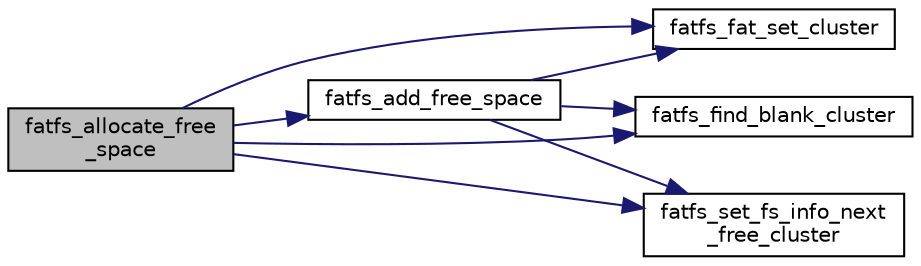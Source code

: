 digraph "fatfs_allocate_free_space"
{
 // LATEX_PDF_SIZE
  edge [fontname="Helvetica",fontsize="10",labelfontname="Helvetica",labelfontsize="10"];
  node [fontname="Helvetica",fontsize="10",shape=record];
  rankdir="LR";
  Node1 [label="fatfs_allocate_free\l_space",height=0.2,width=0.4,color="black", fillcolor="grey75", style="filled", fontcolor="black",tooltip=" "];
  Node1 -> Node2 [color="midnightblue",fontsize="10",style="solid",fontname="Helvetica"];
  Node2 [label="fatfs_add_free_space",height=0.2,width=0.4,color="black", fillcolor="white", style="filled",URL="$fat__write_8c.html#ae8950d150955379c297d1ac53583f8e0",tooltip=" "];
  Node2 -> Node3 [color="midnightblue",fontsize="10",style="solid",fontname="Helvetica"];
  Node3 [label="fatfs_fat_set_cluster",height=0.2,width=0.4,color="black", fillcolor="white", style="filled",URL="$fat__table_8c.html#a9869304acfd1d264b8cebe1561dfe60a",tooltip=" "];
  Node2 -> Node4 [color="midnightblue",fontsize="10",style="solid",fontname="Helvetica"];
  Node4 [label="fatfs_find_blank_cluster",height=0.2,width=0.4,color="black", fillcolor="white", style="filled",URL="$fat__table_8c.html#a595276233a4e5f4696cb6030ec54ed64",tooltip=" "];
  Node2 -> Node5 [color="midnightblue",fontsize="10",style="solid",fontname="Helvetica"];
  Node5 [label="fatfs_set_fs_info_next\l_free_cluster",height=0.2,width=0.4,color="black", fillcolor="white", style="filled",URL="$fat__table_8c.html#a41c8ddc94d8c036d0b62a67c021a0d71",tooltip=" "];
  Node1 -> Node3 [color="midnightblue",fontsize="10",style="solid",fontname="Helvetica"];
  Node1 -> Node4 [color="midnightblue",fontsize="10",style="solid",fontname="Helvetica"];
  Node1 -> Node5 [color="midnightblue",fontsize="10",style="solid",fontname="Helvetica"];
}
